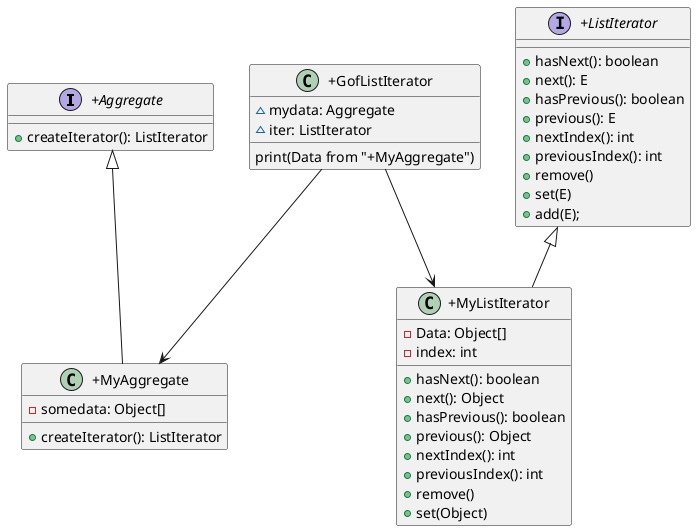 @startuml
'https://plantuml.com/class-diagram

interface +Aggregate{
+ createIterator(): ListIterator
}

interface +ListIterator{
+ hasNext(): boolean
+ next(): E
+ hasPrevious(): boolean
+ previous(): E
+ nextIndex(): int
+ previousIndex(): int
+ remove()
+ set(E)
+ add(E);
}

class +MyAggregate {
- somedata: Object[]
+ createIterator(): ListIterator
}
class +MyListIterator {
- Data: Object[]
- index: int
+ hasNext(): boolean
+ next(): Object
+ hasPrevious(): boolean
+ previous(): Object
+ nextIndex(): int
+ previousIndex(): int
+ remove()
+ set(Object)
}

class +GofListIterator {
~ mydata: Aggregate
~ iter: ListIterator
print(Data from "+MyAggregate")
}

"+Aggregate" <|-- "+MyAggregate"
"+ListIterator" <|-- "+MyListIterator"
"+GofListIterator" --> "+MyAggregate"
"+GofListIterator" --> "+MyListIterator"


@enduml